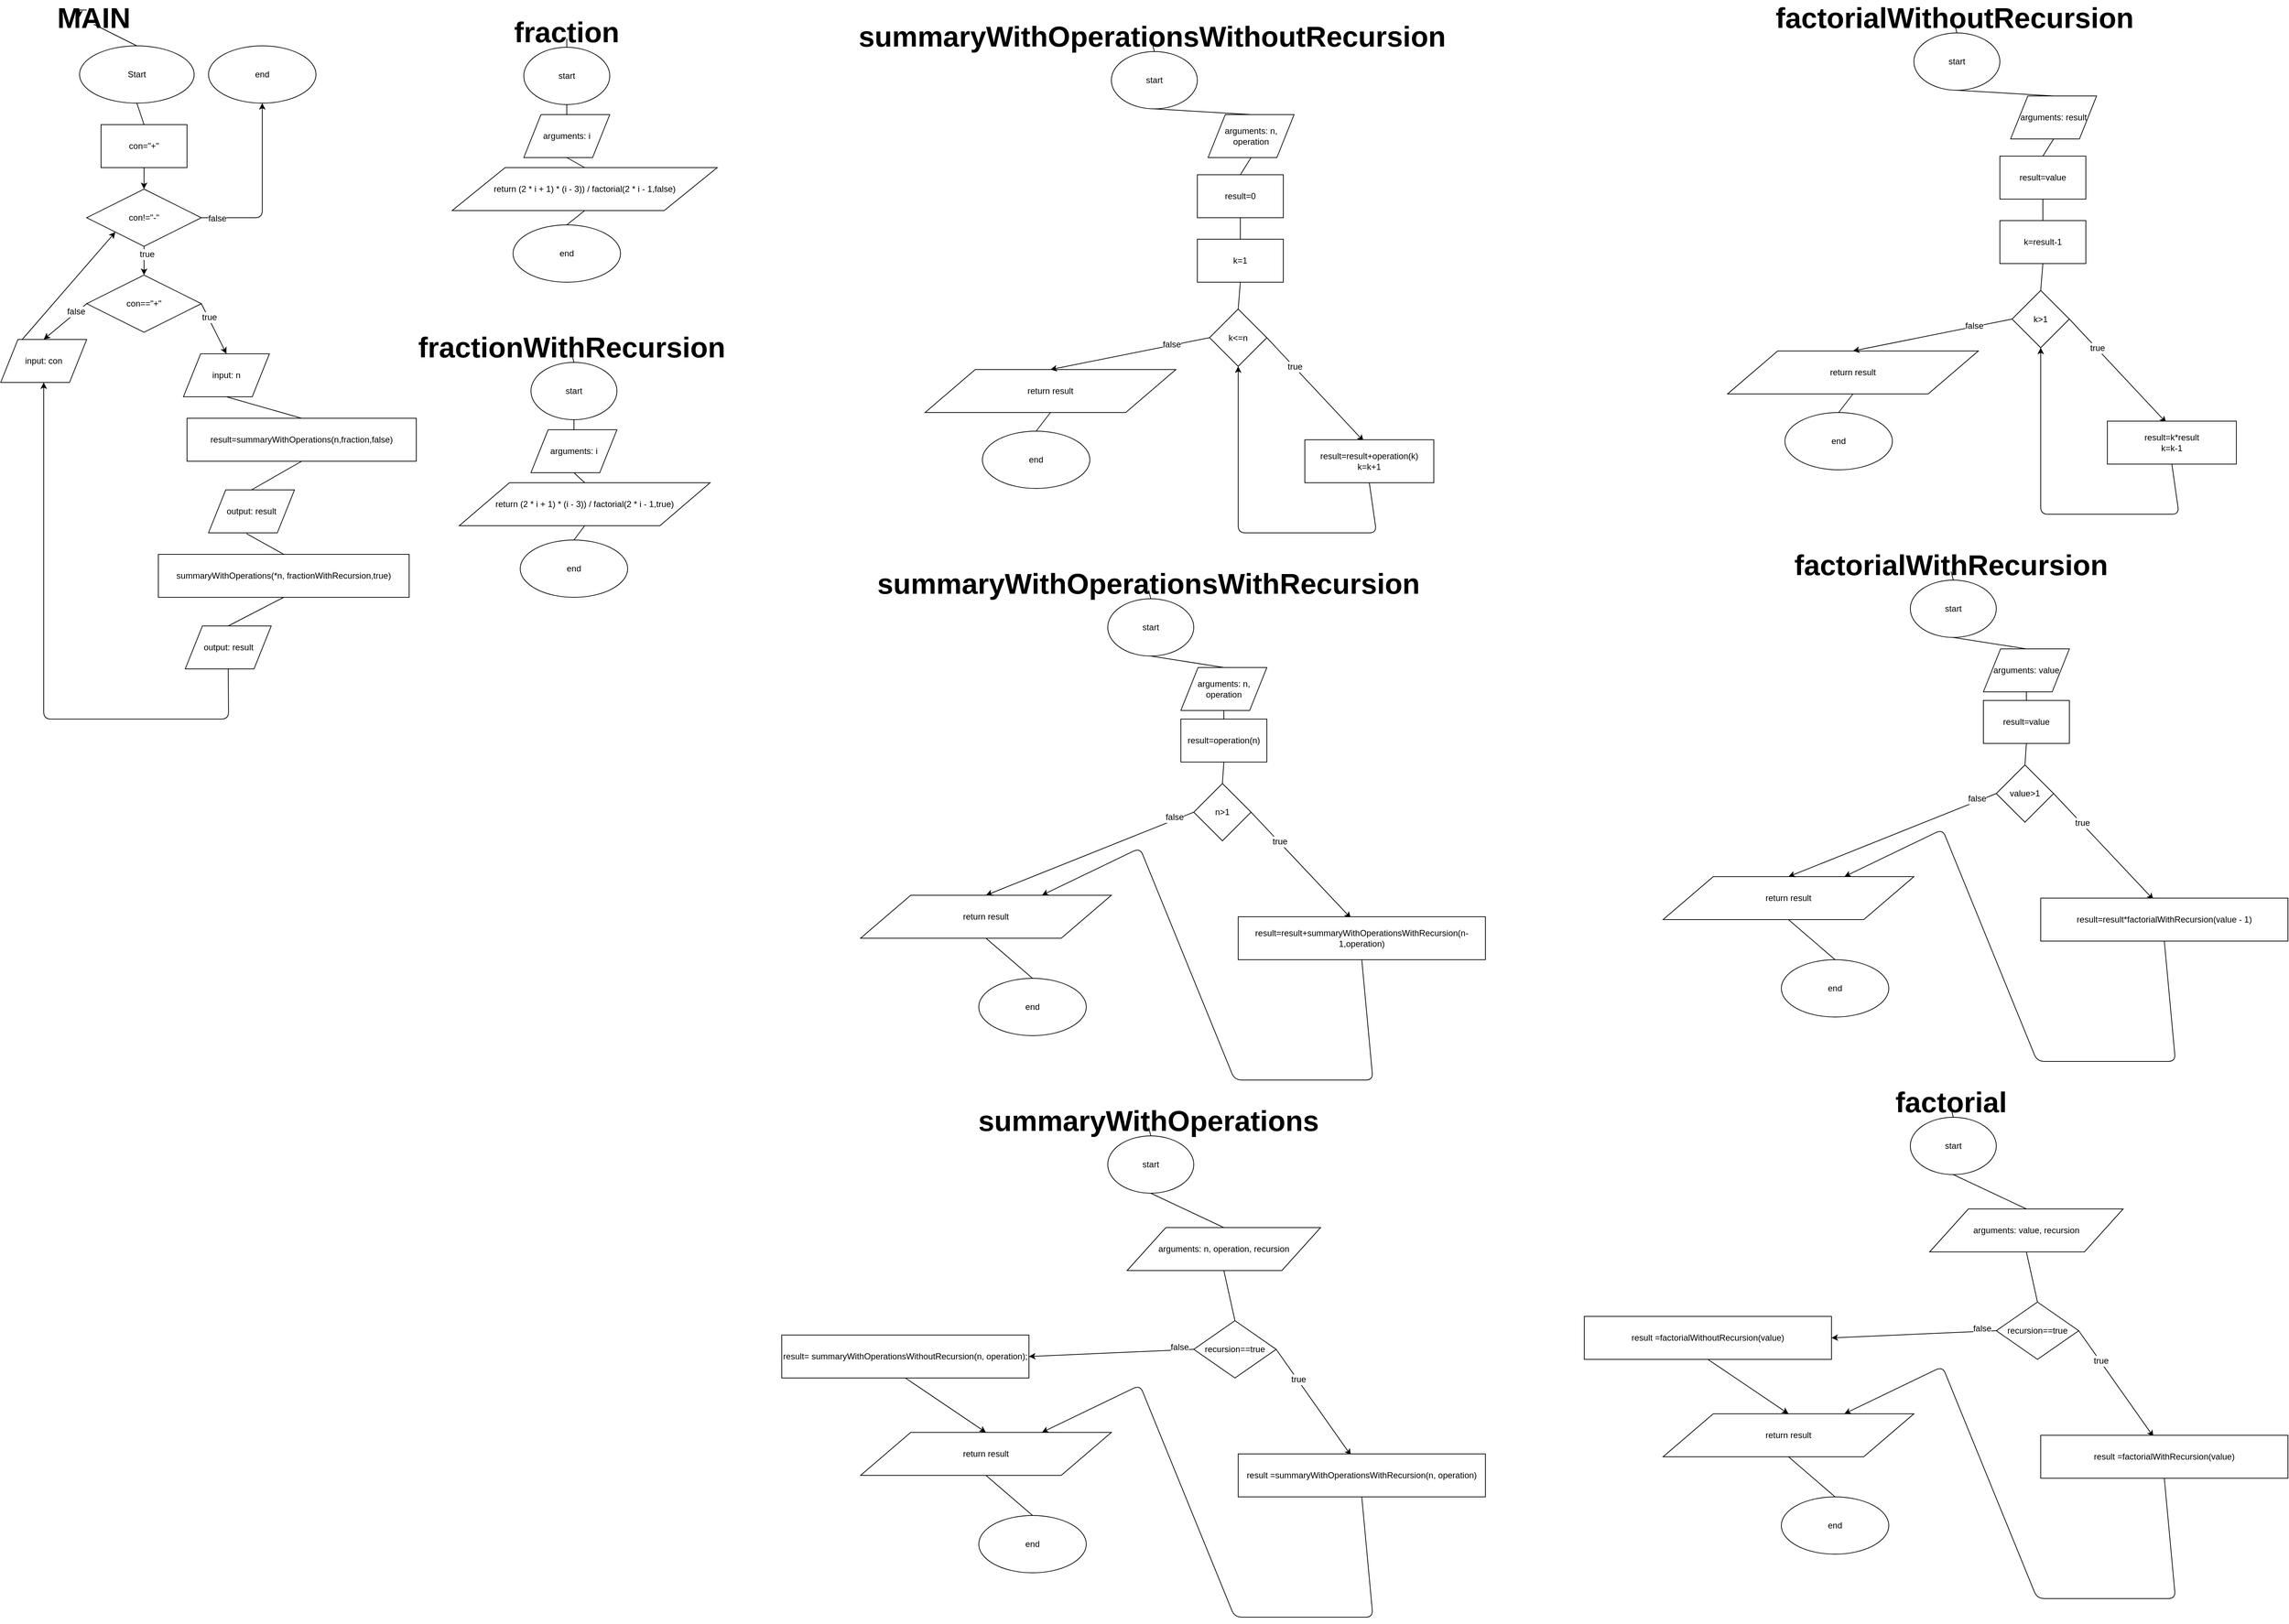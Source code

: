 <mxfile version="12.2.3" type="google" pages="1"><diagram id="7OeuQSrEdtGl5e3ngOMU" name="Page-1"><mxGraphModel dx="1408" dy="780" grid="1" gridSize="10" guides="1" tooltips="1" connect="1" arrows="1" fold="1" page="1" pageScale="1" pageWidth="827" pageHeight="1169" math="0" shadow="0"><root><mxCell id="0"/><mxCell id="1" parent="0"/><mxCell id="ICN_2KIDJTaGHyNfgsi3-2" value="Start" style="ellipse;whiteSpace=wrap;html=1;" vertex="1" parent="1"><mxGeometry x="160" y="80" width="160" height="80" as="geometry"/></mxCell><mxCell id="ICN_2KIDJTaGHyNfgsi3-3" value="con=&quot;+&quot;" style="rounded=0;whiteSpace=wrap;html=1;" vertex="1" parent="1"><mxGeometry x="190" y="190" width="120" height="60" as="geometry"/></mxCell><mxCell id="ICN_2KIDJTaGHyNfgsi3-4" value="" style="endArrow=none;html=1;entryX=0.5;entryY=1;entryDx=0;entryDy=0;exitX=0.5;exitY=0;exitDx=0;exitDy=0;" edge="1" parent="1" source="ICN_2KIDJTaGHyNfgsi3-3" target="ICN_2KIDJTaGHyNfgsi3-2"><mxGeometry width="50" height="50" relative="1" as="geometry"><mxPoint x="160" y="320" as="sourcePoint"/><mxPoint x="210" y="270" as="targetPoint"/></mxGeometry></mxCell><mxCell id="ICN_2KIDJTaGHyNfgsi3-5" value="con!=&quot;-&quot;" style="rhombus;whiteSpace=wrap;html=1;" vertex="1" parent="1"><mxGeometry x="170" y="280" width="160" height="80" as="geometry"/></mxCell><mxCell id="ICN_2KIDJTaGHyNfgsi3-6" value="" style="endArrow=classic;html=1;exitX=0.5;exitY=1;exitDx=0;exitDy=0;entryX=0.5;entryY=0;entryDx=0;entryDy=0;" edge="1" parent="1" source="ICN_2KIDJTaGHyNfgsi3-3" target="ICN_2KIDJTaGHyNfgsi3-5"><mxGeometry width="50" height="50" relative="1" as="geometry"><mxPoint x="160" y="430" as="sourcePoint"/><mxPoint x="210" y="380" as="targetPoint"/></mxGeometry></mxCell><mxCell id="ICN_2KIDJTaGHyNfgsi3-7" value="" style="endArrow=classic;html=1;exitX=1;exitY=0.5;exitDx=0;exitDy=0;entryX=0.5;entryY=1;entryDx=0;entryDy=0;" edge="1" parent="1" source="ICN_2KIDJTaGHyNfgsi3-5" target="ICN_2KIDJTaGHyNfgsi3-9"><mxGeometry width="50" height="50" relative="1" as="geometry"><mxPoint x="70" y="1190" as="sourcePoint"/><mxPoint x="400" y="160" as="targetPoint"/><Array as="points"><mxPoint x="415" y="320"/></Array></mxGeometry></mxCell><mxCell id="ICN_2KIDJTaGHyNfgsi3-8" value="false" style="text;html=1;resizable=0;points=[];align=center;verticalAlign=middle;labelBackgroundColor=#ffffff;" vertex="1" connectable="0" parent="ICN_2KIDJTaGHyNfgsi3-7"><mxGeometry x="-0.826" y="-1" relative="1" as="geometry"><mxPoint as="offset"/></mxGeometry></mxCell><mxCell id="ICN_2KIDJTaGHyNfgsi3-9" value="end" style="ellipse;whiteSpace=wrap;html=1;" vertex="1" parent="1"><mxGeometry x="340" y="80" width="150" height="80" as="geometry"/></mxCell><mxCell id="ICN_2KIDJTaGHyNfgsi3-10" value="" style="endArrow=classic;html=1;exitX=0.5;exitY=1;exitDx=0;exitDy=0;entryX=0;entryY=0.5;entryDx=0;entryDy=0;" edge="1" parent="1" source="ICN_2KIDJTaGHyNfgsi3-5" target="ICN_2KIDJTaGHyNfgsi3-12"><mxGeometry width="50" height="50" relative="1" as="geometry"><mxPoint x="240" y="360" as="sourcePoint"/><mxPoint x="240" y="400" as="targetPoint"/></mxGeometry></mxCell><mxCell id="ICN_2KIDJTaGHyNfgsi3-11" value="true" style="text;html=1;resizable=0;points=[];align=center;verticalAlign=middle;labelBackgroundColor=#ffffff;" vertex="1" connectable="0" parent="ICN_2KIDJTaGHyNfgsi3-10"><mxGeometry x="-0.483" y="4" relative="1" as="geometry"><mxPoint as="offset"/></mxGeometry></mxCell><mxCell id="ICN_2KIDJTaGHyNfgsi3-12" value="con==&quot;+&quot;" style="rhombus;whiteSpace=wrap;html=1;direction=south;" vertex="1" parent="1"><mxGeometry x="170" y="400" width="160" height="80" as="geometry"/></mxCell><mxCell id="ICN_2KIDJTaGHyNfgsi3-13" value="input: con" style="shape=parallelogram;perimeter=parallelogramPerimeter;whiteSpace=wrap;html=1;" vertex="1" parent="1"><mxGeometry x="50" y="490" width="120" height="60" as="geometry"/></mxCell><mxCell id="ICN_2KIDJTaGHyNfgsi3-14" value="" style="endArrow=classic;html=1;exitX=0.5;exitY=1;exitDx=0;exitDy=0;entryX=0.5;entryY=0;entryDx=0;entryDy=0;" edge="1" parent="1" source="ICN_2KIDJTaGHyNfgsi3-12" target="ICN_2KIDJTaGHyNfgsi3-13"><mxGeometry width="50" height="50" relative="1" as="geometry"><mxPoint x="60" y="1190" as="sourcePoint"/><mxPoint x="140" y="710" as="targetPoint"/></mxGeometry></mxCell><mxCell id="ICN_2KIDJTaGHyNfgsi3-15" value="false" style="text;html=1;resizable=0;points=[];align=center;verticalAlign=middle;labelBackgroundColor=#ffffff;" vertex="1" connectable="0" parent="ICN_2KIDJTaGHyNfgsi3-14"><mxGeometry x="-0.525" y="-1" relative="1" as="geometry"><mxPoint as="offset"/></mxGeometry></mxCell><mxCell id="ICN_2KIDJTaGHyNfgsi3-16" value="" style="endArrow=classic;html=1;exitX=0.25;exitY=0;exitDx=0;exitDy=0;entryX=0;entryY=1;entryDx=0;entryDy=0;" edge="1" parent="1" source="ICN_2KIDJTaGHyNfgsi3-13" target="ICN_2KIDJTaGHyNfgsi3-5"><mxGeometry width="50" height="50" relative="1" as="geometry"><mxPoint x="60" y="1190" as="sourcePoint"/><mxPoint x="180" y="340" as="targetPoint"/></mxGeometry></mxCell><mxCell id="ICN_2KIDJTaGHyNfgsi3-17" value="" style="endArrow=classic;html=1;exitX=0.5;exitY=0;exitDx=0;exitDy=0;entryX=0.5;entryY=0;entryDx=0;entryDy=0;" edge="1" parent="1" source="ICN_2KIDJTaGHyNfgsi3-12" target="ICN_2KIDJTaGHyNfgsi3-19"><mxGeometry width="50" height="50" relative="1" as="geometry"><mxPoint x="335" y="460" as="sourcePoint"/><mxPoint x="360" y="480" as="targetPoint"/></mxGeometry></mxCell><mxCell id="ICN_2KIDJTaGHyNfgsi3-18" value="true" style="text;html=1;resizable=0;points=[];align=center;verticalAlign=middle;labelBackgroundColor=#ffffff;" vertex="1" connectable="0" parent="ICN_2KIDJTaGHyNfgsi3-17"><mxGeometry x="-0.433" y="1" relative="1" as="geometry"><mxPoint as="offset"/></mxGeometry></mxCell><mxCell id="ICN_2KIDJTaGHyNfgsi3-19" value="input: n" style="shape=parallelogram;perimeter=parallelogramPerimeter;whiteSpace=wrap;html=1;" vertex="1" parent="1"><mxGeometry x="305" y="510" width="120" height="60" as="geometry"/></mxCell><mxCell id="ICN_2KIDJTaGHyNfgsi3-20" value="result=summaryWithOperations(n,fraction,false)" style="rounded=0;whiteSpace=wrap;html=1;" vertex="1" parent="1"><mxGeometry x="310" y="600" width="320" height="60" as="geometry"/></mxCell><mxCell id="ICN_2KIDJTaGHyNfgsi3-21" value="" style="endArrow=none;html=1;entryX=0.5;entryY=1;entryDx=0;entryDy=0;exitX=0.5;exitY=0;exitDx=0;exitDy=0;" edge="1" parent="1" source="ICN_2KIDJTaGHyNfgsi3-20" target="ICN_2KIDJTaGHyNfgsi3-19"><mxGeometry width="50" height="50" relative="1" as="geometry"><mxPoint x="50" y="740" as="sourcePoint"/><mxPoint x="100" y="690" as="targetPoint"/></mxGeometry></mxCell><mxCell id="ICN_2KIDJTaGHyNfgsi3-22" value="" style="endArrow=none;html=1;entryX=0.5;entryY=1;entryDx=0;entryDy=0;exitX=0.5;exitY=0;exitDx=0;exitDy=0;" edge="1" parent="1" source="ICN_2KIDJTaGHyNfgsi3-23" target="ICN_2KIDJTaGHyNfgsi3-20"><mxGeometry width="50" height="50" relative="1" as="geometry"><mxPoint x="420" y="690" as="sourcePoint"/><mxPoint x="100" y="680" as="targetPoint"/></mxGeometry></mxCell><mxCell id="ICN_2KIDJTaGHyNfgsi3-23" value="output: result" style="shape=parallelogram;perimeter=parallelogramPerimeter;whiteSpace=wrap;html=1;" vertex="1" parent="1"><mxGeometry x="340" y="700" width="120" height="60" as="geometry"/></mxCell><mxCell id="ICN_2KIDJTaGHyNfgsi3-24" value="summaryWithOperations(*n, fractionWithRecursion,true)" style="rounded=0;whiteSpace=wrap;html=1;" vertex="1" parent="1"><mxGeometry x="270" y="790" width="350" height="60" as="geometry"/></mxCell><mxCell id="ICN_2KIDJTaGHyNfgsi3-25" value="" style="endArrow=none;html=1;entryX=0.5;entryY=1;entryDx=0;entryDy=0;exitX=0.5;exitY=0;exitDx=0;exitDy=0;" edge="1" parent="1" source="ICN_2KIDJTaGHyNfgsi3-26" target="ICN_2KIDJTaGHyNfgsi3-24"><mxGeometry width="50" height="50" relative="1" as="geometry"><mxPoint x="387.5" y="880" as="sourcePoint"/><mxPoint x="67.5" y="870" as="targetPoint"/></mxGeometry></mxCell><mxCell id="ICN_2KIDJTaGHyNfgsi3-26" value="output: result" style="shape=parallelogram;perimeter=parallelogramPerimeter;whiteSpace=wrap;html=1;" vertex="1" parent="1"><mxGeometry x="307.5" y="890" width="120" height="60" as="geometry"/></mxCell><mxCell id="ICN_2KIDJTaGHyNfgsi3-27" value="" style="endArrow=none;html=1;entryX=0.442;entryY=1.017;entryDx=0;entryDy=0;entryPerimeter=0;exitX=0.5;exitY=0;exitDx=0;exitDy=0;" edge="1" parent="1" source="ICN_2KIDJTaGHyNfgsi3-24" target="ICN_2KIDJTaGHyNfgsi3-23"><mxGeometry width="50" height="50" relative="1" as="geometry"><mxPoint x="50" y="1020" as="sourcePoint"/><mxPoint x="100" y="970" as="targetPoint"/></mxGeometry></mxCell><mxCell id="wd5RM8Pt_2TOnHnpIOWj-1" value="" style="endArrow=classic;html=1;exitX=0.5;exitY=1;exitDx=0;exitDy=0;entryX=0.5;entryY=1;entryDx=0;entryDy=0;" edge="1" parent="1" source="ICN_2KIDJTaGHyNfgsi3-26" target="ICN_2KIDJTaGHyNfgsi3-13"><mxGeometry width="50" height="50" relative="1" as="geometry"><mxPoint x="50" y="1020" as="sourcePoint"/><mxPoint x="100" y="970" as="targetPoint"/><Array as="points"><mxPoint x="368" y="1020"/><mxPoint x="110" y="1020"/></Array></mxGeometry></mxCell><mxCell id="ICN_2KIDJTaGHyNfgsi3-28" value="start" style="ellipse;whiteSpace=wrap;html=1;" vertex="1" parent="1"><mxGeometry x="780" y="82" width="120" height="80" as="geometry"/></mxCell><mxCell id="ICN_2KIDJTaGHyNfgsi3-29" value="end" style="ellipse;whiteSpace=wrap;html=1;" vertex="1" parent="1"><mxGeometry x="765" y="330" width="150" height="80" as="geometry"/></mxCell><mxCell id="ICN_2KIDJTaGHyNfgsi3-31" value="return (2 * i + 1) * (i - 3)) / factorial(2 * i - 1,false)" style="shape=parallelogram;perimeter=parallelogramPerimeter;whiteSpace=wrap;html=1;" vertex="1" parent="1"><mxGeometry x="680" y="250" width="370" height="60" as="geometry"/></mxCell><mxCell id="ICN_2KIDJTaGHyNfgsi3-32" value="arguments: i" style="shape=parallelogram;perimeter=parallelogramPerimeter;whiteSpace=wrap;html=1;" vertex="1" parent="1"><mxGeometry x="780" y="176" width="120" height="60" as="geometry"/></mxCell><mxCell id="ICN_2KIDJTaGHyNfgsi3-33" value="" style="endArrow=none;html=1;exitX=0.5;exitY=1;exitDx=0;exitDy=0;entryX=0.5;entryY=0;entryDx=0;entryDy=0;" edge="1" parent="1" source="ICN_2KIDJTaGHyNfgsi3-28" target="ICN_2KIDJTaGHyNfgsi3-32"><mxGeometry width="50" height="50" relative="1" as="geometry"><mxPoint x="925" y="152" as="sourcePoint"/><mxPoint x="975" y="102" as="targetPoint"/></mxGeometry></mxCell><mxCell id="ICN_2KIDJTaGHyNfgsi3-34" value="" style="endArrow=none;html=1;entryX=0.5;entryY=1;entryDx=0;entryDy=0;exitX=0.5;exitY=0;exitDx=0;exitDy=0;" edge="1" parent="1" source="ICN_2KIDJTaGHyNfgsi3-29" target="ICN_2KIDJTaGHyNfgsi3-31"><mxGeometry width="50" height="50" relative="1" as="geometry"><mxPoint x="770" y="368" as="sourcePoint"/><mxPoint x="820" y="318" as="targetPoint"/></mxGeometry></mxCell><mxCell id="ICN_2KIDJTaGHyNfgsi3-35" value="" style="endArrow=none;html=1;entryX=0.5;entryY=1;entryDx=0;entryDy=0;exitX=0.5;exitY=0;exitDx=0;exitDy=0;" edge="1" parent="1" source="ICN_2KIDJTaGHyNfgsi3-31" target="ICN_2KIDJTaGHyNfgsi3-32"><mxGeometry width="50" height="50" relative="1" as="geometry"><mxPoint x="800" y="240" as="sourcePoint"/><mxPoint x="850" y="190" as="targetPoint"/></mxGeometry></mxCell><mxCell id="ICN_2KIDJTaGHyNfgsi3-36" value="start" style="ellipse;whiteSpace=wrap;html=1;" vertex="1" parent="1"><mxGeometry x="790" y="522" width="120" height="80" as="geometry"/></mxCell><mxCell id="ICN_2KIDJTaGHyNfgsi3-37" value="end" style="ellipse;whiteSpace=wrap;html=1;" vertex="1" parent="1"><mxGeometry x="775" y="770" width="150" height="80" as="geometry"/></mxCell><mxCell id="ICN_2KIDJTaGHyNfgsi3-38" value="return (2 * i + 1) * (i - 3)) / factorial(2 * i - 1,true)" style="shape=parallelogram;perimeter=parallelogramPerimeter;whiteSpace=wrap;html=1;" vertex="1" parent="1"><mxGeometry x="690" y="690" width="350" height="60" as="geometry"/></mxCell><mxCell id="ICN_2KIDJTaGHyNfgsi3-39" value="arguments: i" style="shape=parallelogram;perimeter=parallelogramPerimeter;whiteSpace=wrap;html=1;" vertex="1" parent="1"><mxGeometry x="790" y="616" width="120" height="60" as="geometry"/></mxCell><mxCell id="ICN_2KIDJTaGHyNfgsi3-40" value="" style="endArrow=none;html=1;exitX=0.5;exitY=1;exitDx=0;exitDy=0;entryX=0.5;entryY=0;entryDx=0;entryDy=0;" edge="1" parent="1" source="ICN_2KIDJTaGHyNfgsi3-36" target="ICN_2KIDJTaGHyNfgsi3-39"><mxGeometry width="50" height="50" relative="1" as="geometry"><mxPoint x="935" y="592" as="sourcePoint"/><mxPoint x="985" y="542" as="targetPoint"/></mxGeometry></mxCell><mxCell id="ICN_2KIDJTaGHyNfgsi3-41" value="" style="endArrow=none;html=1;entryX=0.5;entryY=1;entryDx=0;entryDy=0;exitX=0.5;exitY=0;exitDx=0;exitDy=0;" edge="1" parent="1" source="ICN_2KIDJTaGHyNfgsi3-37" target="ICN_2KIDJTaGHyNfgsi3-38"><mxGeometry width="50" height="50" relative="1" as="geometry"><mxPoint x="780" y="808" as="sourcePoint"/><mxPoint x="830" y="758" as="targetPoint"/></mxGeometry></mxCell><mxCell id="ICN_2KIDJTaGHyNfgsi3-42" value="" style="endArrow=none;html=1;entryX=0.5;entryY=1;entryDx=0;entryDy=0;exitX=0.5;exitY=0;exitDx=0;exitDy=0;" edge="1" parent="1" source="ICN_2KIDJTaGHyNfgsi3-38" target="ICN_2KIDJTaGHyNfgsi3-39"><mxGeometry width="50" height="50" relative="1" as="geometry"><mxPoint x="810" y="680" as="sourcePoint"/><mxPoint x="860" y="630" as="targetPoint"/></mxGeometry></mxCell><mxCell id="ICN_2KIDJTaGHyNfgsi3-43" value="&lt;font style=&quot;font-size: 40px&quot;&gt;&lt;b&gt;MAIN&lt;/b&gt;&lt;/font&gt;" style="text;html=1;strokeColor=none;fillColor=none;align=center;verticalAlign=middle;whiteSpace=wrap;rounded=0;" vertex="1" parent="1"><mxGeometry x="160" y="30" width="40" height="20" as="geometry"/></mxCell><mxCell id="ICN_2KIDJTaGHyNfgsi3-44" value="&lt;span style=&quot;font-size: 40px&quot;&gt;&lt;b&gt;fraction&lt;/b&gt;&lt;/span&gt;" style="text;html=1;strokeColor=none;fillColor=none;align=center;verticalAlign=middle;whiteSpace=wrap;rounded=0;" vertex="1" parent="1"><mxGeometry x="820" y="50" width="40" height="20" as="geometry"/></mxCell><mxCell id="ICN_2KIDJTaGHyNfgsi3-45" style="edgeStyle=orthogonalEdgeStyle;rounded=0;orthogonalLoop=1;jettySize=auto;html=1;exitX=0.25;exitY=0;exitDx=0;exitDy=0;entryX=0;entryY=0.5;entryDx=0;entryDy=0;" edge="1" parent="1" source="ICN_2KIDJTaGHyNfgsi3-43" target="ICN_2KIDJTaGHyNfgsi3-43"><mxGeometry relative="1" as="geometry"/></mxCell><mxCell id="ICN_2KIDJTaGHyNfgsi3-46" value="&lt;span style=&quot;font-size: 40px&quot;&gt;&lt;b&gt;fractionWithRecursion&lt;/b&gt;&lt;/span&gt;" style="text;html=1;strokeColor=none;fillColor=none;align=center;verticalAlign=middle;whiteSpace=wrap;rounded=0;" vertex="1" parent="1"><mxGeometry x="827" y="490" width="40" height="20" as="geometry"/></mxCell><mxCell id="ICN_2KIDJTaGHyNfgsi3-47" value="start" style="ellipse;whiteSpace=wrap;html=1;" vertex="1" parent="1"><mxGeometry x="1600" y="88" width="120" height="80" as="geometry"/></mxCell><mxCell id="ICN_2KIDJTaGHyNfgsi3-48" value="end" style="ellipse;whiteSpace=wrap;html=1;" vertex="1" parent="1"><mxGeometry x="1420" y="618" width="150" height="80" as="geometry"/></mxCell><mxCell id="ICN_2KIDJTaGHyNfgsi3-49" value="return result" style="shape=parallelogram;perimeter=parallelogramPerimeter;whiteSpace=wrap;html=1;" vertex="1" parent="1"><mxGeometry x="1340" y="532" width="350" height="60" as="geometry"/></mxCell><mxCell id="ICN_2KIDJTaGHyNfgsi3-50" value="arguments: n, operation" style="shape=parallelogram;perimeter=parallelogramPerimeter;whiteSpace=wrap;html=1;" vertex="1" parent="1"><mxGeometry x="1735" y="176" width="120" height="60" as="geometry"/></mxCell><mxCell id="ICN_2KIDJTaGHyNfgsi3-51" value="" style="endArrow=none;html=1;exitX=0.5;exitY=1;exitDx=0;exitDy=0;entryX=0.5;entryY=0;entryDx=0;entryDy=0;" edge="1" parent="1" source="ICN_2KIDJTaGHyNfgsi3-47" target="ICN_2KIDJTaGHyNfgsi3-50"><mxGeometry width="50" height="50" relative="1" as="geometry"><mxPoint x="1745" y="158" as="sourcePoint"/><mxPoint x="1795" y="108" as="targetPoint"/></mxGeometry></mxCell><mxCell id="ICN_2KIDJTaGHyNfgsi3-52" value="" style="endArrow=none;html=1;entryX=0.5;entryY=1;entryDx=0;entryDy=0;exitX=0.5;exitY=0;exitDx=0;exitDy=0;" edge="1" parent="1" source="ICN_2KIDJTaGHyNfgsi3-48" target="ICN_2KIDJTaGHyNfgsi3-49"><mxGeometry width="50" height="50" relative="1" as="geometry"><mxPoint x="1590" y="374" as="sourcePoint"/><mxPoint x="1640" y="324" as="targetPoint"/></mxGeometry></mxCell><mxCell id="ICN_2KIDJTaGHyNfgsi3-53" value="" style="endArrow=none;html=1;entryX=0.5;entryY=1;entryDx=0;entryDy=0;exitX=0.5;exitY=0;exitDx=0;exitDy=0;" edge="1" parent="1" source="ICN_2KIDJTaGHyNfgsi3-68" target="ICN_2KIDJTaGHyNfgsi3-50"><mxGeometry width="50" height="50" relative="1" as="geometry"><mxPoint x="1620" y="246" as="sourcePoint"/><mxPoint x="1670" y="196" as="targetPoint"/></mxGeometry></mxCell><mxCell id="ICN_2KIDJTaGHyNfgsi3-54" value="&lt;span style=&quot;font-size: 40px&quot;&gt;&lt;b&gt;summaryWithOperationsWithoutRecursion&lt;/b&gt;&lt;/span&gt;" style="text;html=1;strokeColor=none;fillColor=none;align=center;verticalAlign=middle;whiteSpace=wrap;rounded=0;" vertex="1" parent="1"><mxGeometry x="1637" y="56" width="40" height="20" as="geometry"/></mxCell><mxCell id="ICN_2KIDJTaGHyNfgsi3-55" value="" style="endArrow=none;html=1;entryX=0.5;entryY=1;entryDx=0;entryDy=0;exitX=0.5;exitY=0;exitDx=0;exitDy=0;" edge="1" parent="1" source="ICN_2KIDJTaGHyNfgsi3-2" target="ICN_2KIDJTaGHyNfgsi3-43"><mxGeometry width="50" height="50" relative="1" as="geometry"><mxPoint x="110" y="116" as="sourcePoint"/><mxPoint x="160" y="66" as="targetPoint"/></mxGeometry></mxCell><mxCell id="ICN_2KIDJTaGHyNfgsi3-57" value="" style="endArrow=none;html=1;entryX=0.5;entryY=1;entryDx=0;entryDy=0;exitX=0.5;exitY=0;exitDx=0;exitDy=0;" edge="1" parent="1" source="ICN_2KIDJTaGHyNfgsi3-28" target="ICN_2KIDJTaGHyNfgsi3-44"><mxGeometry width="50" height="50" relative="1" as="geometry"><mxPoint x="690" y="134" as="sourcePoint"/><mxPoint x="740" y="84" as="targetPoint"/></mxGeometry></mxCell><mxCell id="ICN_2KIDJTaGHyNfgsi3-58" value="" style="endArrow=none;html=1;entryX=0.5;entryY=1;entryDx=0;entryDy=0;exitX=0.5;exitY=0;exitDx=0;exitDy=0;" edge="1" parent="1" source="ICN_2KIDJTaGHyNfgsi3-36" target="ICN_2KIDJTaGHyNfgsi3-46"><mxGeometry width="50" height="50" relative="1" as="geometry"><mxPoint x="730" y="490" as="sourcePoint"/><mxPoint x="780" y="440" as="targetPoint"/></mxGeometry></mxCell><mxCell id="ICN_2KIDJTaGHyNfgsi3-59" value="" style="endArrow=none;html=1;entryX=0.5;entryY=1;entryDx=0;entryDy=0;exitX=0.5;exitY=0;exitDx=0;exitDy=0;" edge="1" parent="1" source="ICN_2KIDJTaGHyNfgsi3-47" target="ICN_2KIDJTaGHyNfgsi3-54"><mxGeometry width="50" height="50" relative="1" as="geometry"><mxPoint x="1790" y="180" as="sourcePoint"/><mxPoint x="1840" y="130" as="targetPoint"/></mxGeometry></mxCell><mxCell id="ICN_2KIDJTaGHyNfgsi3-60" value="k=1" style="rounded=0;whiteSpace=wrap;html=1;" vertex="1" parent="1"><mxGeometry x="1720" y="350" width="120" height="60" as="geometry"/></mxCell><mxCell id="ICN_2KIDJTaGHyNfgsi3-62" value="k&amp;lt;=n" style="rhombus;whiteSpace=wrap;html=1;" vertex="1" parent="1"><mxGeometry x="1737" y="447.5" width="80" height="80" as="geometry"/></mxCell><mxCell id="ICN_2KIDJTaGHyNfgsi3-63" value="" style="endArrow=classic;html=1;exitX=1;exitY=0.5;exitDx=0;exitDy=0;entryX=0.456;entryY=0.033;entryDx=0;entryDy=0;entryPerimeter=0;" edge="1" parent="1" source="ICN_2KIDJTaGHyNfgsi3-62" target="ICN_2KIDJTaGHyNfgsi3-70"><mxGeometry width="50" height="50" relative="1" as="geometry"><mxPoint x="1847" y="529.5" as="sourcePoint"/><mxPoint x="1882" y="599.5" as="targetPoint"/></mxGeometry></mxCell><mxCell id="ICN_2KIDJTaGHyNfgsi3-64" value="true" style="text;html=1;resizable=0;points=[];align=center;verticalAlign=middle;labelBackgroundColor=#ffffff;" vertex="1" connectable="0" parent="ICN_2KIDJTaGHyNfgsi3-63"><mxGeometry x="-0.433" y="1" relative="1" as="geometry"><mxPoint as="offset"/></mxGeometry></mxCell><mxCell id="ICN_2KIDJTaGHyNfgsi3-65" value="" style="endArrow=classic;html=1;exitX=0;exitY=0.5;exitDx=0;exitDy=0;entryX=0.5;entryY=0;entryDx=0;entryDy=0;" edge="1" parent="1" source="ICN_2KIDJTaGHyNfgsi3-62" target="ICN_2KIDJTaGHyNfgsi3-49"><mxGeometry width="50" height="50" relative="1" as="geometry"><mxPoint x="1737" y="524.5" as="sourcePoint"/><mxPoint x="1677" y="629.5" as="targetPoint"/></mxGeometry></mxCell><mxCell id="ICN_2KIDJTaGHyNfgsi3-66" value="false" style="text;html=1;resizable=0;points=[];align=center;verticalAlign=middle;labelBackgroundColor=#ffffff;" vertex="1" connectable="0" parent="ICN_2KIDJTaGHyNfgsi3-65"><mxGeometry x="-0.525" y="-1" relative="1" as="geometry"><mxPoint as="offset"/></mxGeometry></mxCell><mxCell id="ICN_2KIDJTaGHyNfgsi3-67" value="" style="endArrow=none;html=1;entryX=0.5;entryY=1;entryDx=0;entryDy=0;exitX=0.5;exitY=0;exitDx=0;exitDy=0;" edge="1" parent="1" source="ICN_2KIDJTaGHyNfgsi3-62" target="ICN_2KIDJTaGHyNfgsi3-60"><mxGeometry width="50" height="50" relative="1" as="geometry"><mxPoint x="1687" y="469.5" as="sourcePoint"/><mxPoint x="1737" y="419.5" as="targetPoint"/></mxGeometry></mxCell><mxCell id="ICN_2KIDJTaGHyNfgsi3-68" value="result=0" style="rounded=0;whiteSpace=wrap;html=1;" vertex="1" parent="1"><mxGeometry x="1720" y="260" width="120" height="60" as="geometry"/></mxCell><mxCell id="ICN_2KIDJTaGHyNfgsi3-69" value="" style="endArrow=none;html=1;entryX=0.5;entryY=1;entryDx=0;entryDy=0;exitX=0.5;exitY=0;exitDx=0;exitDy=0;" edge="1" parent="1" source="ICN_2KIDJTaGHyNfgsi3-60" target="ICN_2KIDJTaGHyNfgsi3-68"><mxGeometry width="50" height="50" relative="1" as="geometry"><mxPoint x="1610" y="370" as="sourcePoint"/><mxPoint x="1660" y="320" as="targetPoint"/></mxGeometry></mxCell><mxCell id="ICN_2KIDJTaGHyNfgsi3-70" value="result=result+operation(k)&lt;br&gt;k=k+1" style="rounded=0;whiteSpace=wrap;html=1;" vertex="1" parent="1"><mxGeometry x="1870" y="630" width="180" height="60" as="geometry"/></mxCell><mxCell id="ICN_2KIDJTaGHyNfgsi3-71" value="" style="endArrow=classic;html=1;exitX=0.5;exitY=1;exitDx=0;exitDy=0;entryX=0.5;entryY=1;entryDx=0;entryDy=0;" edge="1" parent="1" source="ICN_2KIDJTaGHyNfgsi3-70" target="ICN_2KIDJTaGHyNfgsi3-62"><mxGeometry width="50" height="50" relative="1" as="geometry"><mxPoint x="1750" y="820" as="sourcePoint"/><mxPoint x="1800" y="770" as="targetPoint"/><Array as="points"><mxPoint x="1970" y="760"/><mxPoint x="1777" y="760"/></Array></mxGeometry></mxCell><mxCell id="ICN_2KIDJTaGHyNfgsi3-72" value="start" style="ellipse;whiteSpace=wrap;html=1;" vertex="1" parent="1"><mxGeometry x="1595" y="852" width="120" height="80" as="geometry"/></mxCell><mxCell id="ICN_2KIDJTaGHyNfgsi3-73" value="end" style="ellipse;whiteSpace=wrap;html=1;" vertex="1" parent="1"><mxGeometry x="1415" y="1382" width="150" height="80" as="geometry"/></mxCell><mxCell id="ICN_2KIDJTaGHyNfgsi3-74" value="return result" style="shape=parallelogram;perimeter=parallelogramPerimeter;whiteSpace=wrap;html=1;" vertex="1" parent="1"><mxGeometry x="1250" y="1266" width="350" height="60" as="geometry"/></mxCell><mxCell id="ICN_2KIDJTaGHyNfgsi3-75" value="arguments: n, operation" style="shape=parallelogram;perimeter=parallelogramPerimeter;whiteSpace=wrap;html=1;" vertex="1" parent="1"><mxGeometry x="1697" y="948" width="120" height="60" as="geometry"/></mxCell><mxCell id="ICN_2KIDJTaGHyNfgsi3-76" value="" style="endArrow=none;html=1;exitX=0.5;exitY=1;exitDx=0;exitDy=0;entryX=0.5;entryY=0;entryDx=0;entryDy=0;" edge="1" parent="1" source="ICN_2KIDJTaGHyNfgsi3-72" target="ICN_2KIDJTaGHyNfgsi3-75"><mxGeometry width="50" height="50" relative="1" as="geometry"><mxPoint x="1740" y="922" as="sourcePoint"/><mxPoint x="1790" y="872" as="targetPoint"/></mxGeometry></mxCell><mxCell id="ICN_2KIDJTaGHyNfgsi3-77" value="" style="endArrow=none;html=1;entryX=0.5;entryY=1;entryDx=0;entryDy=0;exitX=0.5;exitY=0;exitDx=0;exitDy=0;" edge="1" parent="1" source="ICN_2KIDJTaGHyNfgsi3-73" target="ICN_2KIDJTaGHyNfgsi3-74"><mxGeometry width="50" height="50" relative="1" as="geometry"><mxPoint x="1585" y="1138" as="sourcePoint"/><mxPoint x="1635" y="1088" as="targetPoint"/></mxGeometry></mxCell><mxCell id="ICN_2KIDJTaGHyNfgsi3-78" value="" style="endArrow=none;html=1;entryX=0.5;entryY=1;entryDx=0;entryDy=0;exitX=0.5;exitY=0;exitDx=0;exitDy=0;" edge="1" parent="1" source="ICN_2KIDJTaGHyNfgsi3-88" target="ICN_2KIDJTaGHyNfgsi3-75"><mxGeometry width="50" height="50" relative="1" as="geometry"><mxPoint x="1615" y="1010" as="sourcePoint"/><mxPoint x="1665" y="960" as="targetPoint"/></mxGeometry></mxCell><mxCell id="ICN_2KIDJTaGHyNfgsi3-79" value="&lt;span style=&quot;font-size: 40px&quot;&gt;&lt;b&gt;summaryWithOperationsWithRecursion&lt;/b&gt;&lt;/span&gt;" style="text;html=1;strokeColor=none;fillColor=none;align=center;verticalAlign=middle;whiteSpace=wrap;rounded=0;" vertex="1" parent="1"><mxGeometry x="1632" y="820" width="40" height="20" as="geometry"/></mxCell><mxCell id="ICN_2KIDJTaGHyNfgsi3-80" value="" style="endArrow=none;html=1;entryX=0.5;entryY=1;entryDx=0;entryDy=0;exitX=0.5;exitY=0;exitDx=0;exitDy=0;" edge="1" parent="1" source="ICN_2KIDJTaGHyNfgsi3-72" target="ICN_2KIDJTaGHyNfgsi3-79"><mxGeometry width="50" height="50" relative="1" as="geometry"><mxPoint x="1785" y="944" as="sourcePoint"/><mxPoint x="1835" y="894" as="targetPoint"/></mxGeometry></mxCell><mxCell id="ICN_2KIDJTaGHyNfgsi3-82" value="n&amp;gt;1" style="rhombus;whiteSpace=wrap;html=1;" vertex="1" parent="1"><mxGeometry x="1715" y="1110" width="80" height="80" as="geometry"/></mxCell><mxCell id="ICN_2KIDJTaGHyNfgsi3-83" value="" style="endArrow=classic;html=1;exitX=1;exitY=0.5;exitDx=0;exitDy=0;entryX=0.456;entryY=0.033;entryDx=0;entryDy=0;entryPerimeter=0;" edge="1" parent="1" source="ICN_2KIDJTaGHyNfgsi3-82" target="ICN_2KIDJTaGHyNfgsi3-90"><mxGeometry width="50" height="50" relative="1" as="geometry"><mxPoint x="1842" y="1293.5" as="sourcePoint"/><mxPoint x="1877" y="1363.5" as="targetPoint"/></mxGeometry></mxCell><mxCell id="ICN_2KIDJTaGHyNfgsi3-84" value="true" style="text;html=1;resizable=0;points=[];align=center;verticalAlign=middle;labelBackgroundColor=#ffffff;" vertex="1" connectable="0" parent="ICN_2KIDJTaGHyNfgsi3-83"><mxGeometry x="-0.433" y="1" relative="1" as="geometry"><mxPoint as="offset"/></mxGeometry></mxCell><mxCell id="ICN_2KIDJTaGHyNfgsi3-88" value="result=operation(n)" style="rounded=0;whiteSpace=wrap;html=1;" vertex="1" parent="1"><mxGeometry x="1697" y="1020" width="120" height="60" as="geometry"/></mxCell><mxCell id="ICN_2KIDJTaGHyNfgsi3-89" value="" style="endArrow=none;html=1;entryX=0.5;entryY=1;entryDx=0;entryDy=0;exitX=0.5;exitY=0;exitDx=0;exitDy=0;" edge="1" parent="1" source="ICN_2KIDJTaGHyNfgsi3-82" target="ICN_2KIDJTaGHyNfgsi3-88"><mxGeometry width="50" height="50" relative="1" as="geometry"><mxPoint x="1757" y="1116" as="sourcePoint"/><mxPoint x="1655" y="1084" as="targetPoint"/></mxGeometry></mxCell><mxCell id="ICN_2KIDJTaGHyNfgsi3-90" value="result=result+summaryWithOperationsWithRecursion(n-1,operation)" style="rounded=0;whiteSpace=wrap;html=1;" vertex="1" parent="1"><mxGeometry x="1777" y="1296" width="345" height="60" as="geometry"/></mxCell><mxCell id="ICN_2KIDJTaGHyNfgsi3-91" value="" style="endArrow=classic;html=1;exitX=0.5;exitY=1;exitDx=0;exitDy=0;entryX=0.723;entryY=0;entryDx=0;entryDy=0;entryPerimeter=0;" edge="1" parent="1" source="ICN_2KIDJTaGHyNfgsi3-90" target="ICN_2KIDJTaGHyNfgsi3-74"><mxGeometry width="50" height="50" relative="1" as="geometry"><mxPoint x="1745" y="1584" as="sourcePoint"/><mxPoint x="1580" y="1199" as="targetPoint"/><Array as="points"><mxPoint x="1965" y="1524"/><mxPoint x="1772" y="1524"/><mxPoint x="1640" y="1200"/></Array></mxGeometry></mxCell><mxCell id="ICN_2KIDJTaGHyNfgsi3-95" value="" style="endArrow=classic;html=1;entryX=0.5;entryY=0;entryDx=0;entryDy=0;exitX=0;exitY=0.5;exitDx=0;exitDy=0;" edge="1" parent="1" source="ICN_2KIDJTaGHyNfgsi3-82" target="ICN_2KIDJTaGHyNfgsi3-74"><mxGeometry width="50" height="50" relative="1" as="geometry"><mxPoint x="1520" y="1169" as="sourcePoint"/><mxPoint x="1430" y="1550" as="targetPoint"/></mxGeometry></mxCell><mxCell id="ICN_2KIDJTaGHyNfgsi3-97" value="false" style="text;html=1;resizable=0;points=[];align=center;verticalAlign=middle;labelBackgroundColor=#ffffff;" vertex="1" connectable="0" parent="ICN_2KIDJTaGHyNfgsi3-95"><mxGeometry x="-0.823" y="-4" relative="1" as="geometry"><mxPoint as="offset"/></mxGeometry></mxCell><mxCell id="ICN_2KIDJTaGHyNfgsi3-116" value="start" style="ellipse;whiteSpace=wrap;html=1;" vertex="1" parent="1"><mxGeometry x="1595" y="1602" width="120" height="80" as="geometry"/></mxCell><mxCell id="ICN_2KIDJTaGHyNfgsi3-117" value="end" style="ellipse;whiteSpace=wrap;html=1;" vertex="1" parent="1"><mxGeometry x="1415" y="2132" width="150" height="80" as="geometry"/></mxCell><mxCell id="ICN_2KIDJTaGHyNfgsi3-118" value="return result" style="shape=parallelogram;perimeter=parallelogramPerimeter;whiteSpace=wrap;html=1;" vertex="1" parent="1"><mxGeometry x="1250" y="2016" width="350" height="60" as="geometry"/></mxCell><mxCell id="ICN_2KIDJTaGHyNfgsi3-119" value="arguments: n, operation, recursion" style="shape=parallelogram;perimeter=parallelogramPerimeter;whiteSpace=wrap;html=1;" vertex="1" parent="1"><mxGeometry x="1622" y="1730" width="270" height="60" as="geometry"/></mxCell><mxCell id="ICN_2KIDJTaGHyNfgsi3-120" value="" style="endArrow=none;html=1;exitX=0.5;exitY=1;exitDx=0;exitDy=0;entryX=0.5;entryY=0;entryDx=0;entryDy=0;" edge="1" parent="1" source="ICN_2KIDJTaGHyNfgsi3-116" target="ICN_2KIDJTaGHyNfgsi3-119"><mxGeometry width="50" height="50" relative="1" as="geometry"><mxPoint x="1740" y="1672" as="sourcePoint"/><mxPoint x="1790" y="1622" as="targetPoint"/></mxGeometry></mxCell><mxCell id="ICN_2KIDJTaGHyNfgsi3-121" value="" style="endArrow=none;html=1;entryX=0.5;entryY=1;entryDx=0;entryDy=0;exitX=0.5;exitY=0;exitDx=0;exitDy=0;" edge="1" parent="1" source="ICN_2KIDJTaGHyNfgsi3-117" target="ICN_2KIDJTaGHyNfgsi3-118"><mxGeometry width="50" height="50" relative="1" as="geometry"><mxPoint x="1585" y="1888" as="sourcePoint"/><mxPoint x="1635" y="1838" as="targetPoint"/></mxGeometry></mxCell><mxCell id="ICN_2KIDJTaGHyNfgsi3-122" value="" style="endArrow=none;html=1;entryX=0.5;entryY=1;entryDx=0;entryDy=0;exitX=0.5;exitY=0;exitDx=0;exitDy=0;" edge="1" parent="1" source="ICN_2KIDJTaGHyNfgsi3-125" target="ICN_2KIDJTaGHyNfgsi3-119"><mxGeometry width="50" height="50" relative="1" as="geometry"><mxPoint x="1757" y="1770" as="sourcePoint"/><mxPoint x="1665" y="1710" as="targetPoint"/></mxGeometry></mxCell><mxCell id="ICN_2KIDJTaGHyNfgsi3-123" value="&lt;span style=&quot;font-size: 40px&quot;&gt;&lt;b&gt;summaryWithOperations&lt;/b&gt;&lt;/span&gt;" style="text;html=1;strokeColor=none;fillColor=none;align=center;verticalAlign=middle;whiteSpace=wrap;rounded=0;" vertex="1" parent="1"><mxGeometry x="1632" y="1570" width="40" height="20" as="geometry"/></mxCell><mxCell id="ICN_2KIDJTaGHyNfgsi3-124" value="" style="endArrow=none;html=1;entryX=0.5;entryY=1;entryDx=0;entryDy=0;exitX=0.5;exitY=0;exitDx=0;exitDy=0;" edge="1" parent="1" source="ICN_2KIDJTaGHyNfgsi3-116" target="ICN_2KIDJTaGHyNfgsi3-123"><mxGeometry width="50" height="50" relative="1" as="geometry"><mxPoint x="1785" y="1694" as="sourcePoint"/><mxPoint x="1835" y="1644" as="targetPoint"/></mxGeometry></mxCell><mxCell id="ICN_2KIDJTaGHyNfgsi3-125" value="recursion==true" style="rhombus;whiteSpace=wrap;html=1;" vertex="1" parent="1"><mxGeometry x="1715" y="1860" width="115" height="80" as="geometry"/></mxCell><mxCell id="ICN_2KIDJTaGHyNfgsi3-126" value="" style="endArrow=classic;html=1;exitX=1;exitY=0.5;exitDx=0;exitDy=0;entryX=0.456;entryY=0.033;entryDx=0;entryDy=0;entryPerimeter=0;" edge="1" parent="1" source="ICN_2KIDJTaGHyNfgsi3-125" target="ICN_2KIDJTaGHyNfgsi3-130"><mxGeometry width="50" height="50" relative="1" as="geometry"><mxPoint x="1842" y="2043.5" as="sourcePoint"/><mxPoint x="1877" y="2113.5" as="targetPoint"/></mxGeometry></mxCell><mxCell id="ICN_2KIDJTaGHyNfgsi3-127" value="true" style="text;html=1;resizable=0;points=[];align=center;verticalAlign=middle;labelBackgroundColor=#ffffff;" vertex="1" connectable="0" parent="ICN_2KIDJTaGHyNfgsi3-126"><mxGeometry x="-0.433" y="1" relative="1" as="geometry"><mxPoint as="offset"/></mxGeometry></mxCell><mxCell id="ICN_2KIDJTaGHyNfgsi3-130" value="result =summaryWithOperationsWithRecursion(n, operation)" style="rounded=0;whiteSpace=wrap;html=1;" vertex="1" parent="1"><mxGeometry x="1777" y="2046" width="345" height="60" as="geometry"/></mxCell><mxCell id="ICN_2KIDJTaGHyNfgsi3-131" value="" style="endArrow=classic;html=1;exitX=0.5;exitY=1;exitDx=0;exitDy=0;entryX=0.723;entryY=0;entryDx=0;entryDy=0;entryPerimeter=0;" edge="1" parent="1" source="ICN_2KIDJTaGHyNfgsi3-130" target="ICN_2KIDJTaGHyNfgsi3-118"><mxGeometry width="50" height="50" relative="1" as="geometry"><mxPoint x="1745" y="2334" as="sourcePoint"/><mxPoint x="1580" y="1949" as="targetPoint"/><Array as="points"><mxPoint x="1965" y="2274"/><mxPoint x="1772" y="2274"/><mxPoint x="1640" y="1950"/></Array></mxGeometry></mxCell><mxCell id="ICN_2KIDJTaGHyNfgsi3-132" value="" style="endArrow=classic;html=1;exitX=0;exitY=0.5;exitDx=0;exitDy=0;entryX=1;entryY=0.5;entryDx=0;entryDy=0;" edge="1" parent="1" source="ICN_2KIDJTaGHyNfgsi3-125" target="ICN_2KIDJTaGHyNfgsi3-134"><mxGeometry width="50" height="50" relative="1" as="geometry"><mxPoint x="1520" y="1919" as="sourcePoint"/><mxPoint x="1490" y="1910" as="targetPoint"/></mxGeometry></mxCell><mxCell id="ICN_2KIDJTaGHyNfgsi3-133" value="false" style="text;html=1;resizable=0;points=[];align=center;verticalAlign=middle;labelBackgroundColor=#ffffff;" vertex="1" connectable="0" parent="ICN_2KIDJTaGHyNfgsi3-132"><mxGeometry x="-0.823" y="-4" relative="1" as="geometry"><mxPoint as="offset"/></mxGeometry></mxCell><mxCell id="ICN_2KIDJTaGHyNfgsi3-134" value="result= summaryWithOperationsWithoutRecursion(n, operation);" style="rounded=0;whiteSpace=wrap;html=1;" vertex="1" parent="1"><mxGeometry x="1140" y="1880" width="345" height="60" as="geometry"/></mxCell><mxCell id="ICN_2KIDJTaGHyNfgsi3-135" value="" style="endArrow=classic;html=1;exitX=0.5;exitY=1;exitDx=0;exitDy=0;entryX=0.5;entryY=0;entryDx=0;entryDy=0;" edge="1" parent="1" source="ICN_2KIDJTaGHyNfgsi3-134" target="ICN_2KIDJTaGHyNfgsi3-118"><mxGeometry width="50" height="50" relative="1" as="geometry"><mxPoint x="1080" y="2350" as="sourcePoint"/><mxPoint x="1130" y="2300" as="targetPoint"/></mxGeometry></mxCell><mxCell id="ICN_2KIDJTaGHyNfgsi3-136" value="start" style="ellipse;whiteSpace=wrap;html=1;" vertex="1" parent="1"><mxGeometry x="2720" y="62" width="120" height="80" as="geometry"/></mxCell><mxCell id="ICN_2KIDJTaGHyNfgsi3-137" value="end" style="ellipse;whiteSpace=wrap;html=1;" vertex="1" parent="1"><mxGeometry x="2540" y="592" width="150" height="80" as="geometry"/></mxCell><mxCell id="ICN_2KIDJTaGHyNfgsi3-138" value="return result" style="shape=parallelogram;perimeter=parallelogramPerimeter;whiteSpace=wrap;html=1;" vertex="1" parent="1"><mxGeometry x="2460" y="506" width="350" height="60" as="geometry"/></mxCell><mxCell id="ICN_2KIDJTaGHyNfgsi3-139" value="arguments: result" style="shape=parallelogram;perimeter=parallelogramPerimeter;whiteSpace=wrap;html=1;" vertex="1" parent="1"><mxGeometry x="2855" y="150" width="120" height="60" as="geometry"/></mxCell><mxCell id="ICN_2KIDJTaGHyNfgsi3-140" value="" style="endArrow=none;html=1;exitX=0.5;exitY=1;exitDx=0;exitDy=0;entryX=0.5;entryY=0;entryDx=0;entryDy=0;" edge="1" parent="1" source="ICN_2KIDJTaGHyNfgsi3-136" target="ICN_2KIDJTaGHyNfgsi3-139"><mxGeometry width="50" height="50" relative="1" as="geometry"><mxPoint x="2865" y="132" as="sourcePoint"/><mxPoint x="2915" y="82" as="targetPoint"/></mxGeometry></mxCell><mxCell id="ICN_2KIDJTaGHyNfgsi3-141" value="" style="endArrow=none;html=1;entryX=0.5;entryY=1;entryDx=0;entryDy=0;exitX=0.5;exitY=0;exitDx=0;exitDy=0;" edge="1" parent="1" source="ICN_2KIDJTaGHyNfgsi3-137" target="ICN_2KIDJTaGHyNfgsi3-138"><mxGeometry width="50" height="50" relative="1" as="geometry"><mxPoint x="2710" y="348" as="sourcePoint"/><mxPoint x="2760" y="298" as="targetPoint"/></mxGeometry></mxCell><mxCell id="ICN_2KIDJTaGHyNfgsi3-142" value="" style="endArrow=none;html=1;entryX=0.5;entryY=1;entryDx=0;entryDy=0;exitX=0.5;exitY=0;exitDx=0;exitDy=0;" edge="1" parent="1" source="ICN_2KIDJTaGHyNfgsi3-152" target="ICN_2KIDJTaGHyNfgsi3-139"><mxGeometry width="50" height="50" relative="1" as="geometry"><mxPoint x="2740" y="220" as="sourcePoint"/><mxPoint x="2790" y="170" as="targetPoint"/></mxGeometry></mxCell><mxCell id="ICN_2KIDJTaGHyNfgsi3-143" value="&lt;span style=&quot;font-size: 40px&quot;&gt;&lt;b&gt;factorialWithoutRecursion&lt;/b&gt;&lt;/span&gt;" style="text;html=1;strokeColor=none;fillColor=none;align=center;verticalAlign=middle;whiteSpace=wrap;rounded=0;" vertex="1" parent="1"><mxGeometry x="2757" y="30" width="40" height="20" as="geometry"/></mxCell><mxCell id="ICN_2KIDJTaGHyNfgsi3-144" value="" style="endArrow=none;html=1;entryX=0.5;entryY=1;entryDx=0;entryDy=0;exitX=0.5;exitY=0;exitDx=0;exitDy=0;" edge="1" parent="1" source="ICN_2KIDJTaGHyNfgsi3-136" target="ICN_2KIDJTaGHyNfgsi3-143"><mxGeometry width="50" height="50" relative="1" as="geometry"><mxPoint x="2910" y="154" as="sourcePoint"/><mxPoint x="2960" y="104" as="targetPoint"/></mxGeometry></mxCell><mxCell id="ICN_2KIDJTaGHyNfgsi3-145" value="k=result-1" style="rounded=0;whiteSpace=wrap;html=1;" vertex="1" parent="1"><mxGeometry x="2840" y="324" width="120" height="60" as="geometry"/></mxCell><mxCell id="ICN_2KIDJTaGHyNfgsi3-146" value="k&amp;gt;1" style="rhombus;whiteSpace=wrap;html=1;" vertex="1" parent="1"><mxGeometry x="2857" y="421.5" width="80" height="80" as="geometry"/></mxCell><mxCell id="ICN_2KIDJTaGHyNfgsi3-147" value="" style="endArrow=classic;html=1;exitX=1;exitY=0.5;exitDx=0;exitDy=0;entryX=0.456;entryY=0.033;entryDx=0;entryDy=0;entryPerimeter=0;" edge="1" parent="1" source="ICN_2KIDJTaGHyNfgsi3-146" target="ICN_2KIDJTaGHyNfgsi3-154"><mxGeometry width="50" height="50" relative="1" as="geometry"><mxPoint x="2967" y="503.5" as="sourcePoint"/><mxPoint x="3002" y="573.5" as="targetPoint"/></mxGeometry></mxCell><mxCell id="ICN_2KIDJTaGHyNfgsi3-148" value="true" style="text;html=1;resizable=0;points=[];align=center;verticalAlign=middle;labelBackgroundColor=#ffffff;" vertex="1" connectable="0" parent="ICN_2KIDJTaGHyNfgsi3-147"><mxGeometry x="-0.433" y="1" relative="1" as="geometry"><mxPoint as="offset"/></mxGeometry></mxCell><mxCell id="ICN_2KIDJTaGHyNfgsi3-149" value="" style="endArrow=classic;html=1;exitX=0;exitY=0.5;exitDx=0;exitDy=0;entryX=0.5;entryY=0;entryDx=0;entryDy=0;" edge="1" parent="1" source="ICN_2KIDJTaGHyNfgsi3-146" target="ICN_2KIDJTaGHyNfgsi3-138"><mxGeometry width="50" height="50" relative="1" as="geometry"><mxPoint x="2857" y="498.5" as="sourcePoint"/><mxPoint x="2797" y="603.5" as="targetPoint"/></mxGeometry></mxCell><mxCell id="ICN_2KIDJTaGHyNfgsi3-150" value="false" style="text;html=1;resizable=0;points=[];align=center;verticalAlign=middle;labelBackgroundColor=#ffffff;" vertex="1" connectable="0" parent="ICN_2KIDJTaGHyNfgsi3-149"><mxGeometry x="-0.525" y="-1" relative="1" as="geometry"><mxPoint as="offset"/></mxGeometry></mxCell><mxCell id="ICN_2KIDJTaGHyNfgsi3-151" value="" style="endArrow=none;html=1;entryX=0.5;entryY=1;entryDx=0;entryDy=0;exitX=0.5;exitY=0;exitDx=0;exitDy=0;" edge="1" parent="1" source="ICN_2KIDJTaGHyNfgsi3-146" target="ICN_2KIDJTaGHyNfgsi3-145"><mxGeometry width="50" height="50" relative="1" as="geometry"><mxPoint x="2807" y="443.5" as="sourcePoint"/><mxPoint x="2857" y="393.5" as="targetPoint"/></mxGeometry></mxCell><mxCell id="ICN_2KIDJTaGHyNfgsi3-152" value="result=value" style="rounded=0;whiteSpace=wrap;html=1;" vertex="1" parent="1"><mxGeometry x="2840" y="234" width="120" height="60" as="geometry"/></mxCell><mxCell id="ICN_2KIDJTaGHyNfgsi3-153" value="" style="endArrow=none;html=1;entryX=0.5;entryY=1;entryDx=0;entryDy=0;exitX=0.5;exitY=0;exitDx=0;exitDy=0;" edge="1" parent="1" source="ICN_2KIDJTaGHyNfgsi3-145" target="ICN_2KIDJTaGHyNfgsi3-152"><mxGeometry width="50" height="50" relative="1" as="geometry"><mxPoint x="2730" y="344" as="sourcePoint"/><mxPoint x="2780" y="294" as="targetPoint"/></mxGeometry></mxCell><mxCell id="ICN_2KIDJTaGHyNfgsi3-154" value="result=k*result&lt;br&gt;k=k-1" style="rounded=0;whiteSpace=wrap;html=1;" vertex="1" parent="1"><mxGeometry x="2990" y="604" width="180" height="60" as="geometry"/></mxCell><mxCell id="ICN_2KIDJTaGHyNfgsi3-155" value="" style="endArrow=classic;html=1;exitX=0.5;exitY=1;exitDx=0;exitDy=0;entryX=0.5;entryY=1;entryDx=0;entryDy=0;" edge="1" parent="1" source="ICN_2KIDJTaGHyNfgsi3-154" target="ICN_2KIDJTaGHyNfgsi3-146"><mxGeometry width="50" height="50" relative="1" as="geometry"><mxPoint x="2870" y="794" as="sourcePoint"/><mxPoint x="2920" y="744" as="targetPoint"/><Array as="points"><mxPoint x="3090" y="734"/><mxPoint x="2897" y="734"/></Array></mxGeometry></mxCell><mxCell id="ICN_2KIDJTaGHyNfgsi3-156" value="start" style="ellipse;whiteSpace=wrap;html=1;" vertex="1" parent="1"><mxGeometry x="2715" y="826" width="120" height="80" as="geometry"/></mxCell><mxCell id="ICN_2KIDJTaGHyNfgsi3-157" value="end" style="ellipse;whiteSpace=wrap;html=1;" vertex="1" parent="1"><mxGeometry x="2535" y="1356" width="150" height="80" as="geometry"/></mxCell><mxCell id="ICN_2KIDJTaGHyNfgsi3-158" value="return result" style="shape=parallelogram;perimeter=parallelogramPerimeter;whiteSpace=wrap;html=1;" vertex="1" parent="1"><mxGeometry x="2370" y="1240" width="350" height="60" as="geometry"/></mxCell><mxCell id="ICN_2KIDJTaGHyNfgsi3-159" value="arguments: value" style="shape=parallelogram;perimeter=parallelogramPerimeter;whiteSpace=wrap;html=1;" vertex="1" parent="1"><mxGeometry x="2817" y="922" width="120" height="60" as="geometry"/></mxCell><mxCell id="ICN_2KIDJTaGHyNfgsi3-160" value="" style="endArrow=none;html=1;exitX=0.5;exitY=1;exitDx=0;exitDy=0;entryX=0.5;entryY=0;entryDx=0;entryDy=0;" edge="1" parent="1" source="ICN_2KIDJTaGHyNfgsi3-156" target="ICN_2KIDJTaGHyNfgsi3-159"><mxGeometry width="50" height="50" relative="1" as="geometry"><mxPoint x="2860" y="896" as="sourcePoint"/><mxPoint x="2910" y="846" as="targetPoint"/></mxGeometry></mxCell><mxCell id="ICN_2KIDJTaGHyNfgsi3-161" value="" style="endArrow=none;html=1;entryX=0.5;entryY=1;entryDx=0;entryDy=0;exitX=0.5;exitY=0;exitDx=0;exitDy=0;" edge="1" parent="1" source="ICN_2KIDJTaGHyNfgsi3-157" target="ICN_2KIDJTaGHyNfgsi3-158"><mxGeometry width="50" height="50" relative="1" as="geometry"><mxPoint x="2705" y="1112" as="sourcePoint"/><mxPoint x="2755" y="1062" as="targetPoint"/></mxGeometry></mxCell><mxCell id="ICN_2KIDJTaGHyNfgsi3-162" value="" style="endArrow=none;html=1;entryX=0.5;entryY=1;entryDx=0;entryDy=0;exitX=0.5;exitY=0;exitDx=0;exitDy=0;" edge="1" parent="1" source="ICN_2KIDJTaGHyNfgsi3-168" target="ICN_2KIDJTaGHyNfgsi3-159"><mxGeometry width="50" height="50" relative="1" as="geometry"><mxPoint x="2735" y="984" as="sourcePoint"/><mxPoint x="2785" y="934" as="targetPoint"/></mxGeometry></mxCell><mxCell id="ICN_2KIDJTaGHyNfgsi3-163" value="&lt;span style=&quot;font-size: 40px&quot;&gt;&lt;b&gt;factorialWithRecursion&lt;/b&gt;&lt;/span&gt;" style="text;html=1;strokeColor=none;fillColor=none;align=center;verticalAlign=middle;whiteSpace=wrap;rounded=0;" vertex="1" parent="1"><mxGeometry x="2752" y="794" width="40" height="20" as="geometry"/></mxCell><mxCell id="ICN_2KIDJTaGHyNfgsi3-164" value="" style="endArrow=none;html=1;entryX=0.5;entryY=1;entryDx=0;entryDy=0;exitX=0.5;exitY=0;exitDx=0;exitDy=0;" edge="1" parent="1" source="ICN_2KIDJTaGHyNfgsi3-156" target="ICN_2KIDJTaGHyNfgsi3-163"><mxGeometry width="50" height="50" relative="1" as="geometry"><mxPoint x="2905" y="918" as="sourcePoint"/><mxPoint x="2955" y="868" as="targetPoint"/></mxGeometry></mxCell><mxCell id="ICN_2KIDJTaGHyNfgsi3-165" value="value&amp;gt;1" style="rhombus;whiteSpace=wrap;html=1;" vertex="1" parent="1"><mxGeometry x="2835" y="1084" width="80" height="80" as="geometry"/></mxCell><mxCell id="ICN_2KIDJTaGHyNfgsi3-166" value="" style="endArrow=classic;html=1;exitX=1;exitY=0.5;exitDx=0;exitDy=0;entryX=0.456;entryY=0.033;entryDx=0;entryDy=0;entryPerimeter=0;" edge="1" parent="1" source="ICN_2KIDJTaGHyNfgsi3-165" target="ICN_2KIDJTaGHyNfgsi3-170"><mxGeometry width="50" height="50" relative="1" as="geometry"><mxPoint x="2962" y="1267.5" as="sourcePoint"/><mxPoint x="2997" y="1337.5" as="targetPoint"/></mxGeometry></mxCell><mxCell id="ICN_2KIDJTaGHyNfgsi3-167" value="true" style="text;html=1;resizable=0;points=[];align=center;verticalAlign=middle;labelBackgroundColor=#ffffff;" vertex="1" connectable="0" parent="ICN_2KIDJTaGHyNfgsi3-166"><mxGeometry x="-0.433" y="1" relative="1" as="geometry"><mxPoint as="offset"/></mxGeometry></mxCell><mxCell id="ICN_2KIDJTaGHyNfgsi3-168" value="result=value" style="rounded=0;whiteSpace=wrap;html=1;" vertex="1" parent="1"><mxGeometry x="2817" y="994" width="120" height="60" as="geometry"/></mxCell><mxCell id="ICN_2KIDJTaGHyNfgsi3-169" value="" style="endArrow=none;html=1;entryX=0.5;entryY=1;entryDx=0;entryDy=0;exitX=0.5;exitY=0;exitDx=0;exitDy=0;" edge="1" parent="1" source="ICN_2KIDJTaGHyNfgsi3-165" target="ICN_2KIDJTaGHyNfgsi3-168"><mxGeometry width="50" height="50" relative="1" as="geometry"><mxPoint x="2877" y="1090" as="sourcePoint"/><mxPoint x="2775" y="1058" as="targetPoint"/></mxGeometry></mxCell><mxCell id="ICN_2KIDJTaGHyNfgsi3-170" value="result=result*factorialWithRecursion(value - 1)" style="rounded=0;whiteSpace=wrap;html=1;" vertex="1" parent="1"><mxGeometry x="2897" y="1270" width="345" height="60" as="geometry"/></mxCell><mxCell id="ICN_2KIDJTaGHyNfgsi3-171" value="" style="endArrow=classic;html=1;exitX=0.5;exitY=1;exitDx=0;exitDy=0;entryX=0.723;entryY=0;entryDx=0;entryDy=0;entryPerimeter=0;" edge="1" parent="1" source="ICN_2KIDJTaGHyNfgsi3-170" target="ICN_2KIDJTaGHyNfgsi3-158"><mxGeometry width="50" height="50" relative="1" as="geometry"><mxPoint x="2865" y="1558" as="sourcePoint"/><mxPoint x="2700" y="1173" as="targetPoint"/><Array as="points"><mxPoint x="3085" y="1498"/><mxPoint x="2892" y="1498"/><mxPoint x="2760" y="1174"/></Array></mxGeometry></mxCell><mxCell id="ICN_2KIDJTaGHyNfgsi3-172" value="" style="endArrow=classic;html=1;entryX=0.5;entryY=0;entryDx=0;entryDy=0;exitX=0;exitY=0.5;exitDx=0;exitDy=0;" edge="1" parent="1" source="ICN_2KIDJTaGHyNfgsi3-165" target="ICN_2KIDJTaGHyNfgsi3-158"><mxGeometry width="50" height="50" relative="1" as="geometry"><mxPoint x="2640" y="1143" as="sourcePoint"/><mxPoint x="2550" y="1524" as="targetPoint"/></mxGeometry></mxCell><mxCell id="ICN_2KIDJTaGHyNfgsi3-173" value="false" style="text;html=1;resizable=0;points=[];align=center;verticalAlign=middle;labelBackgroundColor=#ffffff;" vertex="1" connectable="0" parent="ICN_2KIDJTaGHyNfgsi3-172"><mxGeometry x="-0.823" y="-4" relative="1" as="geometry"><mxPoint as="offset"/></mxGeometry></mxCell><mxCell id="ICN_2KIDJTaGHyNfgsi3-174" value="start" style="ellipse;whiteSpace=wrap;html=1;" vertex="1" parent="1"><mxGeometry x="2715" y="1576" width="120" height="80" as="geometry"/></mxCell><mxCell id="ICN_2KIDJTaGHyNfgsi3-175" value="end" style="ellipse;whiteSpace=wrap;html=1;" vertex="1" parent="1"><mxGeometry x="2535" y="2106" width="150" height="80" as="geometry"/></mxCell><mxCell id="ICN_2KIDJTaGHyNfgsi3-176" value="return result" style="shape=parallelogram;perimeter=parallelogramPerimeter;whiteSpace=wrap;html=1;" vertex="1" parent="1"><mxGeometry x="2370" y="1990" width="350" height="60" as="geometry"/></mxCell><mxCell id="ICN_2KIDJTaGHyNfgsi3-177" value="arguments: value, recursion" style="shape=parallelogram;perimeter=parallelogramPerimeter;whiteSpace=wrap;html=1;" vertex="1" parent="1"><mxGeometry x="2742" y="1704" width="270" height="60" as="geometry"/></mxCell><mxCell id="ICN_2KIDJTaGHyNfgsi3-178" value="" style="endArrow=none;html=1;exitX=0.5;exitY=1;exitDx=0;exitDy=0;entryX=0.5;entryY=0;entryDx=0;entryDy=0;" edge="1" parent="1" source="ICN_2KIDJTaGHyNfgsi3-174" target="ICN_2KIDJTaGHyNfgsi3-177"><mxGeometry width="50" height="50" relative="1" as="geometry"><mxPoint x="2860" y="1646" as="sourcePoint"/><mxPoint x="2910" y="1596" as="targetPoint"/></mxGeometry></mxCell><mxCell id="ICN_2KIDJTaGHyNfgsi3-179" value="" style="endArrow=none;html=1;entryX=0.5;entryY=1;entryDx=0;entryDy=0;exitX=0.5;exitY=0;exitDx=0;exitDy=0;" edge="1" parent="1" source="ICN_2KIDJTaGHyNfgsi3-175" target="ICN_2KIDJTaGHyNfgsi3-176"><mxGeometry width="50" height="50" relative="1" as="geometry"><mxPoint x="2705" y="1862" as="sourcePoint"/><mxPoint x="2755" y="1812" as="targetPoint"/></mxGeometry></mxCell><mxCell id="ICN_2KIDJTaGHyNfgsi3-180" value="" style="endArrow=none;html=1;entryX=0.5;entryY=1;entryDx=0;entryDy=0;exitX=0.5;exitY=0;exitDx=0;exitDy=0;" edge="1" parent="1" source="ICN_2KIDJTaGHyNfgsi3-183" target="ICN_2KIDJTaGHyNfgsi3-177"><mxGeometry width="50" height="50" relative="1" as="geometry"><mxPoint x="2877" y="1744" as="sourcePoint"/><mxPoint x="2785" y="1684" as="targetPoint"/></mxGeometry></mxCell><mxCell id="ICN_2KIDJTaGHyNfgsi3-181" value="&lt;span style=&quot;font-size: 40px&quot;&gt;&lt;b&gt;factorial&lt;/b&gt;&lt;/span&gt;" style="text;html=1;strokeColor=none;fillColor=none;align=center;verticalAlign=middle;whiteSpace=wrap;rounded=0;" vertex="1" parent="1"><mxGeometry x="2752" y="1544" width="40" height="20" as="geometry"/></mxCell><mxCell id="ICN_2KIDJTaGHyNfgsi3-182" value="" style="endArrow=none;html=1;entryX=0.5;entryY=1;entryDx=0;entryDy=0;exitX=0.5;exitY=0;exitDx=0;exitDy=0;" edge="1" parent="1" source="ICN_2KIDJTaGHyNfgsi3-174" target="ICN_2KIDJTaGHyNfgsi3-181"><mxGeometry width="50" height="50" relative="1" as="geometry"><mxPoint x="2905" y="1668" as="sourcePoint"/><mxPoint x="2955" y="1618" as="targetPoint"/></mxGeometry></mxCell><mxCell id="ICN_2KIDJTaGHyNfgsi3-183" value="recursion==true" style="rhombus;whiteSpace=wrap;html=1;" vertex="1" parent="1"><mxGeometry x="2835" y="1834" width="115" height="80" as="geometry"/></mxCell><mxCell id="ICN_2KIDJTaGHyNfgsi3-184" value="" style="endArrow=classic;html=1;exitX=1;exitY=0.5;exitDx=0;exitDy=0;entryX=0.456;entryY=0.033;entryDx=0;entryDy=0;entryPerimeter=0;" edge="1" parent="1" source="ICN_2KIDJTaGHyNfgsi3-183" target="ICN_2KIDJTaGHyNfgsi3-186"><mxGeometry width="50" height="50" relative="1" as="geometry"><mxPoint x="2962" y="2017.5" as="sourcePoint"/><mxPoint x="2997" y="2087.5" as="targetPoint"/></mxGeometry></mxCell><mxCell id="ICN_2KIDJTaGHyNfgsi3-185" value="true" style="text;html=1;resizable=0;points=[];align=center;verticalAlign=middle;labelBackgroundColor=#ffffff;" vertex="1" connectable="0" parent="ICN_2KIDJTaGHyNfgsi3-184"><mxGeometry x="-0.433" y="1" relative="1" as="geometry"><mxPoint as="offset"/></mxGeometry></mxCell><mxCell id="ICN_2KIDJTaGHyNfgsi3-186" value="result =factorialWithRecursion(value)" style="rounded=0;whiteSpace=wrap;html=1;" vertex="1" parent="1"><mxGeometry x="2897" y="2020" width="345" height="60" as="geometry"/></mxCell><mxCell id="ICN_2KIDJTaGHyNfgsi3-187" value="" style="endArrow=classic;html=1;exitX=0.5;exitY=1;exitDx=0;exitDy=0;entryX=0.723;entryY=0;entryDx=0;entryDy=0;entryPerimeter=0;" edge="1" parent="1" source="ICN_2KIDJTaGHyNfgsi3-186" target="ICN_2KIDJTaGHyNfgsi3-176"><mxGeometry width="50" height="50" relative="1" as="geometry"><mxPoint x="2865" y="2308" as="sourcePoint"/><mxPoint x="2700" y="1923" as="targetPoint"/><Array as="points"><mxPoint x="3085" y="2248"/><mxPoint x="2892" y="2248"/><mxPoint x="2760" y="1924"/></Array></mxGeometry></mxCell><mxCell id="ICN_2KIDJTaGHyNfgsi3-188" value="" style="endArrow=classic;html=1;exitX=0;exitY=0.5;exitDx=0;exitDy=0;entryX=1;entryY=0.5;entryDx=0;entryDy=0;" edge="1" parent="1" source="ICN_2KIDJTaGHyNfgsi3-183" target="ICN_2KIDJTaGHyNfgsi3-190"><mxGeometry width="50" height="50" relative="1" as="geometry"><mxPoint x="2640" y="1893" as="sourcePoint"/><mxPoint x="2610" y="1884" as="targetPoint"/></mxGeometry></mxCell><mxCell id="ICN_2KIDJTaGHyNfgsi3-189" value="false" style="text;html=1;resizable=0;points=[];align=center;verticalAlign=middle;labelBackgroundColor=#ffffff;" vertex="1" connectable="0" parent="ICN_2KIDJTaGHyNfgsi3-188"><mxGeometry x="-0.823" y="-4" relative="1" as="geometry"><mxPoint as="offset"/></mxGeometry></mxCell><mxCell id="ICN_2KIDJTaGHyNfgsi3-190" value="result =factorialWithoutRecursion(value)" style="rounded=0;whiteSpace=wrap;html=1;" vertex="1" parent="1"><mxGeometry x="2260" y="1854" width="345" height="60" as="geometry"/></mxCell><mxCell id="ICN_2KIDJTaGHyNfgsi3-191" value="" style="endArrow=classic;html=1;exitX=0.5;exitY=1;exitDx=0;exitDy=0;entryX=0.5;entryY=0;entryDx=0;entryDy=0;" edge="1" parent="1" source="ICN_2KIDJTaGHyNfgsi3-190" target="ICN_2KIDJTaGHyNfgsi3-176"><mxGeometry width="50" height="50" relative="1" as="geometry"><mxPoint x="2200" y="2324" as="sourcePoint"/><mxPoint x="2250" y="2274" as="targetPoint"/></mxGeometry></mxCell></root></mxGraphModel></diagram></mxfile>